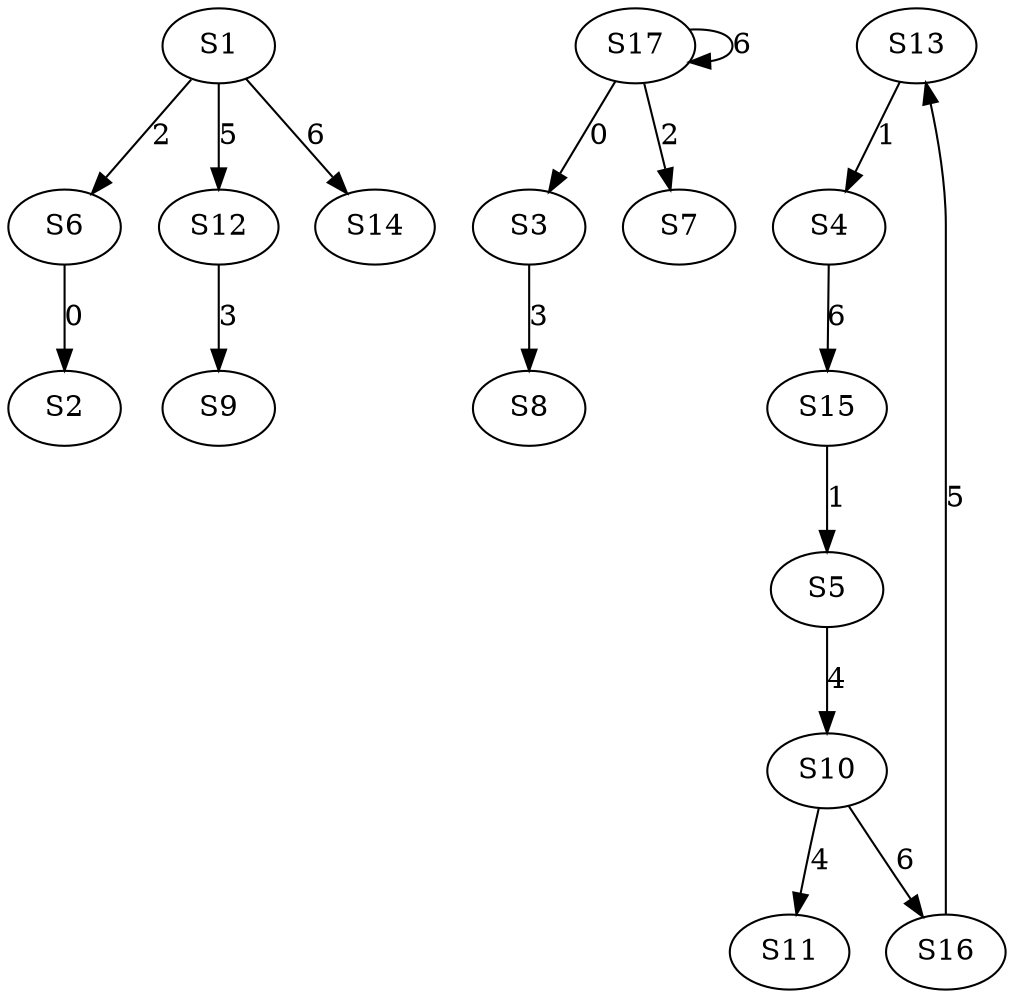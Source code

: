 strict digraph {
	S6 -> S2 [ label = 0 ];
	S17 -> S3 [ label = 0 ];
	S13 -> S4 [ label = 1 ];
	S15 -> S5 [ label = 1 ];
	S1 -> S6 [ label = 2 ];
	S17 -> S7 [ label = 2 ];
	S3 -> S8 [ label = 3 ];
	S12 -> S9 [ label = 3 ];
	S5 -> S10 [ label = 4 ];
	S10 -> S11 [ label = 4 ];
	S1 -> S12 [ label = 5 ];
	S16 -> S13 [ label = 5 ];
	S1 -> S14 [ label = 6 ];
	S4 -> S15 [ label = 6 ];
	S10 -> S16 [ label = 6 ];
	S17 -> S17 [ label = 6 ];
}